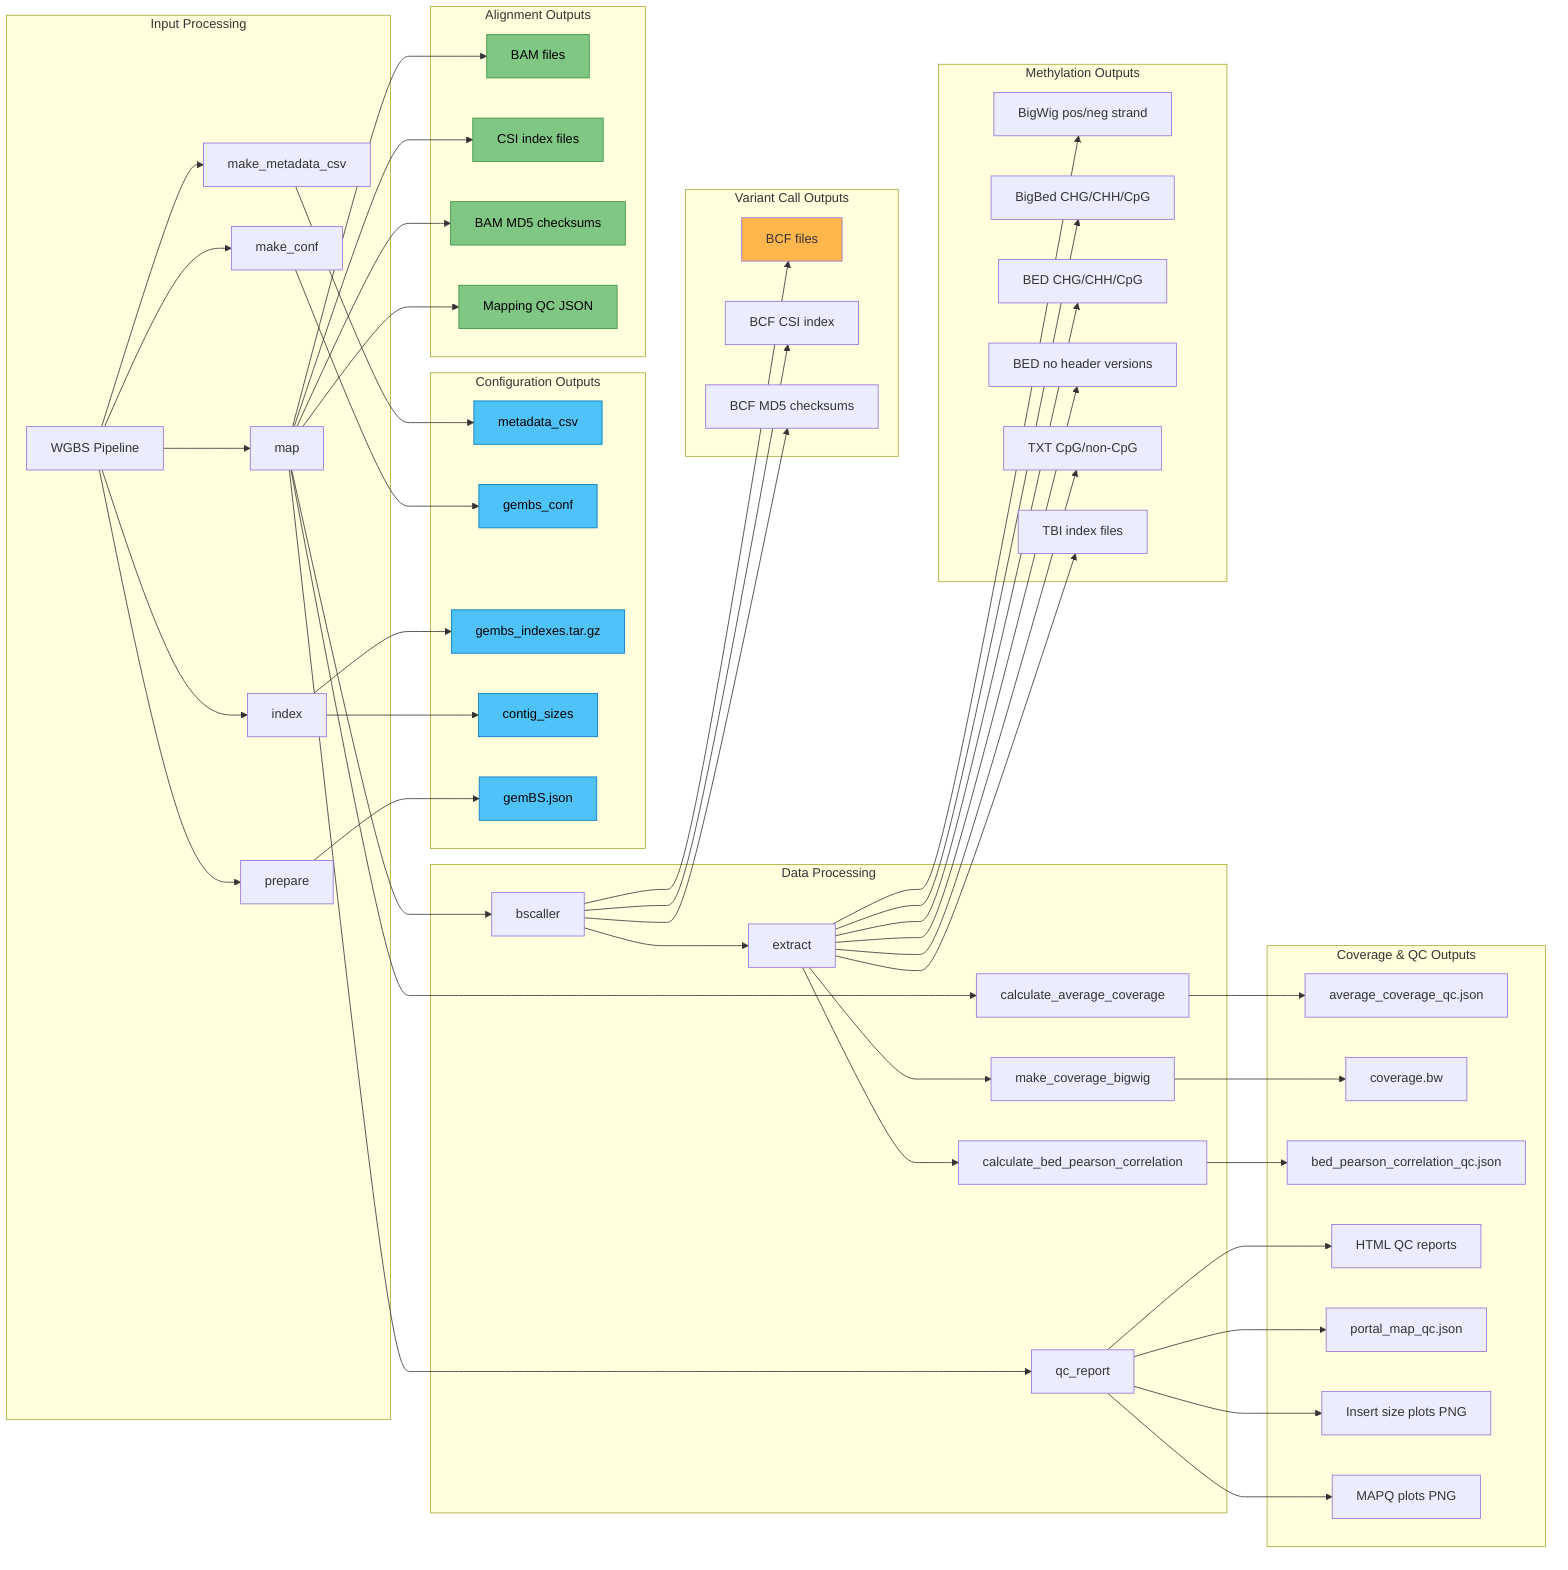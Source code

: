 graph LR
    subgraph "Input Processing"
        A[WGBS Pipeline] --> B[make_metadata_csv]
        A --> F[map]
        A --> C[make_conf]
        A --> D[index]
        A --> E[prepare]
    end
    
    subgraph "Data Processing"
        F[map] --> G[bscaller]
        G --> H[extract]
        F --> I[calculate_average_coverage]
        H --> J[make_coverage_bigwig]
        H --> K[calculate_bed_pearson_correlation]
        F --> L[qc_report]
    end
    
    subgraph "Configuration Outputs"
        B --> B1[metadata_csv]
        C --> C1[gembs_conf]
        D --> D1[gembs_indexes.tar.gz]
        D --> D2[contig_sizes]
        E --> E1[gemBS.json]
    end
    
    subgraph "Alignment Outputs"
        F --> F1[BAM files]
        F --> F2[CSI index files]
        F --> F3[BAM MD5 checksums]
        F --> F4[Mapping QC JSON]
    end
    
    subgraph "Variant Call Outputs"
        G --> G1[BCF files]
        G --> G2[BCF CSI index]
        G --> G3[BCF MD5 checksums]
    end
    
    subgraph "Methylation Outputs"
        H --> H1[BigWig pos/neg strand]
        H --> H2[BigBed CHG/CHH/CpG]
        H --> H3[BED CHG/CHH/CpG]
        H --> H4[BED no header versions]
        H --> H5[TXT CpG/non-CpG]
        H --> H6[TBI index files]
    end
    
    subgraph "Coverage & QC Outputs"
        I --> I1[average_coverage_qc.json]
        J --> J1[coverage.bw]
        K --> K1[bed_pearson_correlation_qc.json]
        L --> L1[HTML QC reports]
        L --> L2[portal_map_qc.json]
        L --> L3[Insert size plots PNG]
        L --> L4[MAPQ plots PNG]
    end

    style B1 fill:#4fc3f7,stroke:#0277bd,color:#000
    style C1 fill:#4fc3f7,stroke:#0277bd,color:#000
    style D1 fill:#4fc3f7,stroke:#0277bd,color:#000
    style D2 fill:#4fc3f7,stroke:#0277bd,color:#000
    style E1 fill:#4fc3f7,stroke:#0277bd,color:#000
    
    style F1 fill:#81c784,stroke:#388e3c,color:#000
    style F2 fill:#81c784,stroke:#388e3c,color:#000
    style F3 fill:#81c784,stroke:#388e3c,color:#000
    style F4 fill:#81c784,stroke:#388e3c,color:#000
    
    style G1 fill:#ffb74d,strok